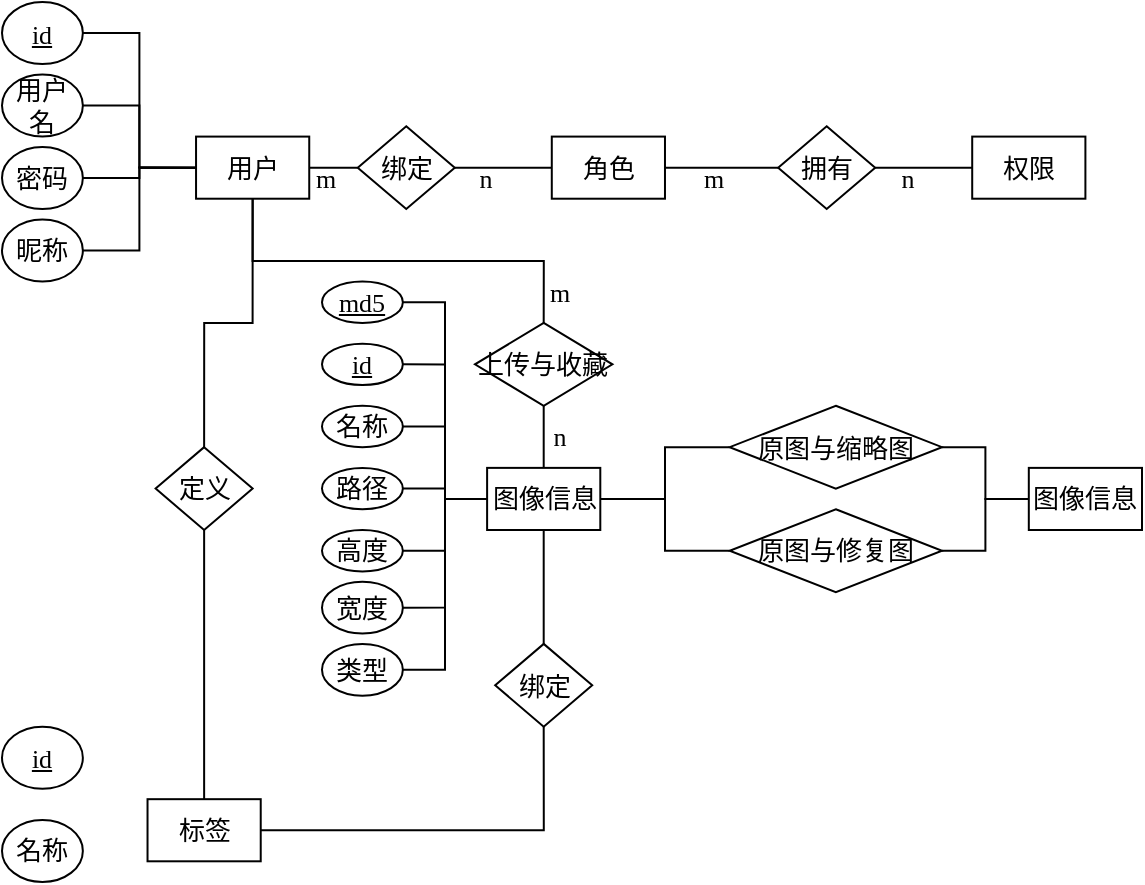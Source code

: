 <mxfile version="21.2.9" type="github">
  <diagram id="R2lEEEUBdFMjLlhIrx00" name="Page-1">
    <mxGraphModel dx="989" dy="556" grid="1" gridSize="10" guides="1" tooltips="1" connect="1" arrows="1" fold="1" page="1" pageScale="1" pageWidth="583" pageHeight="827" math="0" shadow="0" extFonts="Permanent Marker^https://fonts.googleapis.com/css?family=Permanent+Marker">
      <root>
        <mxCell id="0" />
        <mxCell id="1" parent="0" />
        <mxCell id="5dkXH1X9vFJUfWhf-pJQ-1" value="角色" style="rounded=0;whiteSpace=wrap;html=1;fontFamily=宋体;fontSize=13;" vertex="1" parent="1">
          <mxGeometry x="274.894" y="67.294" width="56.596" height="31.059" as="geometry" />
        </mxCell>
        <mxCell id="5dkXH1X9vFJUfWhf-pJQ-2" value="用户" style="rounded=0;whiteSpace=wrap;html=1;fontFamily=宋体;fontSize=13;" vertex="1" parent="1">
          <mxGeometry x="97.026" y="67.294" width="56.596" height="31.059" as="geometry" />
        </mxCell>
        <mxCell id="5dkXH1X9vFJUfWhf-pJQ-3" value="权限" style="rounded=0;whiteSpace=wrap;html=1;fontFamily=宋体;fontSize=13;" vertex="1" parent="1">
          <mxGeometry x="485.106" y="67.294" width="56.596" height="31.059" as="geometry" />
        </mxCell>
        <mxCell id="5dkXH1X9vFJUfWhf-pJQ-5" value="图像信息" style="rounded=0;whiteSpace=wrap;html=1;fontFamily=宋体;fontSize=13;" vertex="1" parent="1">
          <mxGeometry x="242.553" y="232.941" width="56.596" height="31.059" as="geometry" />
        </mxCell>
        <mxCell id="5dkXH1X9vFJUfWhf-pJQ-11" style="edgeStyle=orthogonalEdgeStyle;shape=connector;rounded=0;orthogonalLoop=1;jettySize=auto;html=1;exitX=0;exitY=0.5;exitDx=0;exitDy=0;entryX=1;entryY=0.5;entryDx=0;entryDy=0;labelBackgroundColor=default;strokeColor=default;fontFamily=宋体;fontSize=13;fontColor=default;endArrow=none;endFill=0;" edge="1" parent="1" source="5dkXH1X9vFJUfWhf-pJQ-6" target="5dkXH1X9vFJUfWhf-pJQ-2">
          <mxGeometry relative="1" as="geometry" />
        </mxCell>
        <mxCell id="5dkXH1X9vFJUfWhf-pJQ-6" value="绑定" style="rhombus;whiteSpace=wrap;html=1;fontFamily=宋体;fontSize=13;" vertex="1" parent="1">
          <mxGeometry x="177.872" y="62.118" width="48.511" height="41.412" as="geometry" />
        </mxCell>
        <mxCell id="5dkXH1X9vFJUfWhf-pJQ-10" style="edgeStyle=orthogonalEdgeStyle;shape=connector;rounded=0;orthogonalLoop=1;jettySize=auto;html=1;exitX=0;exitY=0.5;exitDx=0;exitDy=0;entryX=1;entryY=0.5;entryDx=0;entryDy=0;labelBackgroundColor=default;strokeColor=default;fontFamily=宋体;fontSize=13;fontColor=default;endArrow=none;endFill=0;" edge="1" parent="1" source="5dkXH1X9vFJUfWhf-pJQ-1" target="5dkXH1X9vFJUfWhf-pJQ-6">
          <mxGeometry relative="1" as="geometry" />
        </mxCell>
        <mxCell id="5dkXH1X9vFJUfWhf-pJQ-9" style="edgeStyle=orthogonalEdgeStyle;shape=connector;rounded=0;orthogonalLoop=1;jettySize=auto;html=1;exitX=0.5;exitY=1;exitDx=0;exitDy=0;entryX=0.5;entryY=0;entryDx=0;entryDy=0;labelBackgroundColor=default;strokeColor=default;fontFamily=宋体;fontSize=13;fontColor=default;endArrow=none;endFill=0;" edge="1" parent="1" source="5dkXH1X9vFJUfWhf-pJQ-7" target="5dkXH1X9vFJUfWhf-pJQ-5">
          <mxGeometry relative="1" as="geometry" />
        </mxCell>
        <mxCell id="5dkXH1X9vFJUfWhf-pJQ-7" value="上传与收藏" style="rhombus;whiteSpace=wrap;html=1;fontFamily=宋体;fontSize=13;" vertex="1" parent="1">
          <mxGeometry x="236.489" y="160.471" width="68.723" height="41.412" as="geometry" />
        </mxCell>
        <mxCell id="5dkXH1X9vFJUfWhf-pJQ-67" style="edgeStyle=orthogonalEdgeStyle;shape=connector;rounded=0;orthogonalLoop=1;jettySize=auto;html=1;exitX=0.5;exitY=1;exitDx=0;exitDy=0;entryX=0.5;entryY=0;entryDx=0;entryDy=0;labelBackgroundColor=default;strokeColor=default;fontFamily=宋体;fontSize=13;fontColor=default;endArrow=none;endFill=0;" edge="1" parent="1" source="5dkXH1X9vFJUfWhf-pJQ-2" target="5dkXH1X9vFJUfWhf-pJQ-7">
          <mxGeometry relative="1" as="geometry" />
        </mxCell>
        <mxCell id="5dkXH1X9vFJUfWhf-pJQ-14" style="edgeStyle=orthogonalEdgeStyle;shape=connector;rounded=0;orthogonalLoop=1;jettySize=auto;html=1;exitX=0;exitY=0.5;exitDx=0;exitDy=0;entryX=1;entryY=0.5;entryDx=0;entryDy=0;labelBackgroundColor=default;strokeColor=default;fontFamily=宋体;fontSize=13;fontColor=default;endArrow=none;endFill=0;" edge="1" parent="1" source="5dkXH1X9vFJUfWhf-pJQ-12" target="5dkXH1X9vFJUfWhf-pJQ-1">
          <mxGeometry relative="1" as="geometry" />
        </mxCell>
        <mxCell id="5dkXH1X9vFJUfWhf-pJQ-12" value="拥有" style="rhombus;whiteSpace=wrap;html=1;fontFamily=宋体;fontSize=13;" vertex="1" parent="1">
          <mxGeometry x="388.085" y="62.118" width="48.511" height="41.412" as="geometry" />
        </mxCell>
        <mxCell id="5dkXH1X9vFJUfWhf-pJQ-13" style="edgeStyle=orthogonalEdgeStyle;shape=connector;rounded=0;orthogonalLoop=1;jettySize=auto;html=1;exitX=0;exitY=0.5;exitDx=0;exitDy=0;entryX=1;entryY=0.5;entryDx=0;entryDy=0;labelBackgroundColor=default;strokeColor=default;fontFamily=宋体;fontSize=13;fontColor=default;endArrow=none;endFill=0;" edge="1" parent="1" source="5dkXH1X9vFJUfWhf-pJQ-3" target="5dkXH1X9vFJUfWhf-pJQ-12">
          <mxGeometry relative="1" as="geometry" />
        </mxCell>
        <mxCell id="5dkXH1X9vFJUfWhf-pJQ-15" value="m" style="text;html=1;strokeColor=none;fillColor=none;align=center;verticalAlign=middle;whiteSpace=wrap;rounded=0;fontSize=13;fontFamily=宋体;fontColor=default;" vertex="1" parent="1">
          <mxGeometry x="270.851" y="139.765" width="16.17" height="10.353" as="geometry" />
        </mxCell>
        <mxCell id="5dkXH1X9vFJUfWhf-pJQ-16" value="n" style="text;html=1;strokeColor=none;fillColor=none;align=center;verticalAlign=middle;whiteSpace=wrap;rounded=0;fontSize=13;fontFamily=宋体;fontColor=default;" vertex="1" parent="1">
          <mxGeometry x="270.851" y="212.235" width="16.17" height="10.353" as="geometry" />
        </mxCell>
        <mxCell id="5dkXH1X9vFJUfWhf-pJQ-19" value="标签" style="rounded=0;whiteSpace=wrap;html=1;fontFamily=宋体;fontSize=13;" vertex="1" parent="1">
          <mxGeometry x="72.766" y="398.588" width="56.596" height="31.059" as="geometry" />
        </mxCell>
        <mxCell id="5dkXH1X9vFJUfWhf-pJQ-71" style="edgeStyle=orthogonalEdgeStyle;shape=connector;rounded=0;orthogonalLoop=1;jettySize=auto;html=1;exitX=0.5;exitY=1;exitDx=0;exitDy=0;entryX=1;entryY=0.5;entryDx=0;entryDy=0;labelBackgroundColor=default;strokeColor=default;fontFamily=宋体;fontSize=13;fontColor=default;endArrow=none;endFill=0;" edge="1" parent="1" source="5dkXH1X9vFJUfWhf-pJQ-20" target="5dkXH1X9vFJUfWhf-pJQ-19">
          <mxGeometry relative="1" as="geometry" />
        </mxCell>
        <mxCell id="5dkXH1X9vFJUfWhf-pJQ-20" value="绑定" style="rhombus;whiteSpace=wrap;html=1;fontFamily=宋体;fontSize=13;" vertex="1" parent="1">
          <mxGeometry x="246.596" y="320.941" width="48.511" height="41.412" as="geometry" />
        </mxCell>
        <mxCell id="5dkXH1X9vFJUfWhf-pJQ-70" style="edgeStyle=orthogonalEdgeStyle;shape=connector;rounded=0;orthogonalLoop=1;jettySize=auto;html=1;exitX=0.5;exitY=1;exitDx=0;exitDy=0;entryX=0.5;entryY=0;entryDx=0;entryDy=0;labelBackgroundColor=default;strokeColor=default;fontFamily=宋体;fontSize=13;fontColor=default;endArrow=none;endFill=0;" edge="1" parent="1" source="5dkXH1X9vFJUfWhf-pJQ-5" target="5dkXH1X9vFJUfWhf-pJQ-20">
          <mxGeometry relative="1" as="geometry" />
        </mxCell>
        <mxCell id="5dkXH1X9vFJUfWhf-pJQ-24" value="图像信息" style="rounded=0;whiteSpace=wrap;html=1;fontFamily=宋体;fontSize=13;" vertex="1" parent="1">
          <mxGeometry x="513.404" y="232.941" width="56.596" height="31.059" as="geometry" />
        </mxCell>
        <mxCell id="5dkXH1X9vFJUfWhf-pJQ-35" style="edgeStyle=orthogonalEdgeStyle;shape=connector;rounded=0;orthogonalLoop=1;jettySize=auto;html=1;exitX=0;exitY=0.5;exitDx=0;exitDy=0;entryX=1;entryY=0.5;entryDx=0;entryDy=0;labelBackgroundColor=default;strokeColor=default;fontFamily=宋体;fontSize=13;fontColor=default;endArrow=none;endFill=0;" edge="1" parent="1" source="5dkXH1X9vFJUfWhf-pJQ-25" target="5dkXH1X9vFJUfWhf-pJQ-5">
          <mxGeometry relative="1" as="geometry" />
        </mxCell>
        <mxCell id="5dkXH1X9vFJUfWhf-pJQ-38" style="edgeStyle=orthogonalEdgeStyle;shape=connector;rounded=0;orthogonalLoop=1;jettySize=auto;html=1;exitX=1;exitY=0.5;exitDx=0;exitDy=0;entryX=0;entryY=0.5;entryDx=0;entryDy=0;labelBackgroundColor=default;strokeColor=default;fontFamily=宋体;fontSize=13;fontColor=default;endArrow=none;endFill=0;" edge="1" parent="1" source="5dkXH1X9vFJUfWhf-pJQ-25" target="5dkXH1X9vFJUfWhf-pJQ-24">
          <mxGeometry relative="1" as="geometry" />
        </mxCell>
        <mxCell id="5dkXH1X9vFJUfWhf-pJQ-25" value="原图与缩略图" style="rhombus;whiteSpace=wrap;html=1;fontFamily=宋体;fontSize=13;" vertex="1" parent="1">
          <mxGeometry x="363.83" y="201.88" width="106.17" height="41.41" as="geometry" />
        </mxCell>
        <mxCell id="5dkXH1X9vFJUfWhf-pJQ-37" style="edgeStyle=orthogonalEdgeStyle;shape=connector;rounded=0;orthogonalLoop=1;jettySize=auto;html=1;exitX=1;exitY=0.5;exitDx=0;exitDy=0;entryX=0;entryY=0.5;entryDx=0;entryDy=0;labelBackgroundColor=default;strokeColor=default;fontFamily=宋体;fontSize=13;fontColor=default;endArrow=none;endFill=0;" edge="1" parent="1" source="5dkXH1X9vFJUfWhf-pJQ-26" target="5dkXH1X9vFJUfWhf-pJQ-24">
          <mxGeometry relative="1" as="geometry" />
        </mxCell>
        <mxCell id="5dkXH1X9vFJUfWhf-pJQ-26" value="原图与修复图" style="rhombus;whiteSpace=wrap;html=1;fontFamily=宋体;fontSize=13;" vertex="1" parent="1">
          <mxGeometry x="363.83" y="253.65" width="106.17" height="41.41" as="geometry" />
        </mxCell>
        <mxCell id="5dkXH1X9vFJUfWhf-pJQ-36" style="edgeStyle=orthogonalEdgeStyle;shape=connector;rounded=0;orthogonalLoop=1;jettySize=auto;html=1;exitX=1;exitY=0.5;exitDx=0;exitDy=0;entryX=0;entryY=0.5;entryDx=0;entryDy=0;labelBackgroundColor=default;strokeColor=default;fontFamily=宋体;fontSize=13;fontColor=default;endArrow=none;endFill=0;" edge="1" parent="1" source="5dkXH1X9vFJUfWhf-pJQ-5" target="5dkXH1X9vFJUfWhf-pJQ-26">
          <mxGeometry relative="1" as="geometry" />
        </mxCell>
        <mxCell id="5dkXH1X9vFJUfWhf-pJQ-44" style="edgeStyle=orthogonalEdgeStyle;shape=connector;rounded=0;orthogonalLoop=1;jettySize=auto;html=1;exitX=1;exitY=0.5;exitDx=0;exitDy=0;entryX=0;entryY=0.5;entryDx=0;entryDy=0;labelBackgroundColor=default;strokeColor=default;fontFamily=宋体;fontSize=13;fontColor=default;endArrow=none;endFill=0;" edge="1" parent="1" source="5dkXH1X9vFJUfWhf-pJQ-40" target="5dkXH1X9vFJUfWhf-pJQ-2">
          <mxGeometry relative="1" as="geometry" />
        </mxCell>
        <mxCell id="5dkXH1X9vFJUfWhf-pJQ-40" value="&lt;u style=&quot;font-size: 13px;&quot;&gt;id&lt;/u&gt;" style="ellipse;whiteSpace=wrap;html=1;fontFamily=Times New Roman;fontSize=13;fontColor=default;" vertex="1" parent="1">
          <mxGeometry width="40.426" height="31.059" as="geometry" />
        </mxCell>
        <mxCell id="5dkXH1X9vFJUfWhf-pJQ-45" style="edgeStyle=orthogonalEdgeStyle;shape=connector;rounded=0;orthogonalLoop=1;jettySize=auto;html=1;exitX=1;exitY=0.5;exitDx=0;exitDy=0;entryX=0;entryY=0.5;entryDx=0;entryDy=0;labelBackgroundColor=default;strokeColor=default;fontFamily=宋体;fontSize=13;fontColor=default;endArrow=none;endFill=0;" edge="1" parent="1" source="5dkXH1X9vFJUfWhf-pJQ-41" target="5dkXH1X9vFJUfWhf-pJQ-2">
          <mxGeometry relative="1" as="geometry" />
        </mxCell>
        <mxCell id="5dkXH1X9vFJUfWhf-pJQ-41" value="用户名" style="ellipse;whiteSpace=wrap;html=1;fontFamily=宋体;fontSize=13;fontColor=default;" vertex="1" parent="1">
          <mxGeometry y="36.235" width="40.426" height="31.059" as="geometry" />
        </mxCell>
        <mxCell id="5dkXH1X9vFJUfWhf-pJQ-46" style="edgeStyle=orthogonalEdgeStyle;shape=connector;rounded=0;orthogonalLoop=1;jettySize=auto;html=1;exitX=1;exitY=0.5;exitDx=0;exitDy=0;entryX=0;entryY=0.5;entryDx=0;entryDy=0;labelBackgroundColor=default;strokeColor=default;fontFamily=宋体;fontSize=13;fontColor=default;endArrow=none;endFill=0;" edge="1" parent="1" source="5dkXH1X9vFJUfWhf-pJQ-42" target="5dkXH1X9vFJUfWhf-pJQ-2">
          <mxGeometry relative="1" as="geometry" />
        </mxCell>
        <mxCell id="5dkXH1X9vFJUfWhf-pJQ-42" value="密码" style="ellipse;whiteSpace=wrap;html=1;fontFamily=宋体;fontSize=13;fontColor=default;" vertex="1" parent="1">
          <mxGeometry y="72.471" width="40.426" height="31.059" as="geometry" />
        </mxCell>
        <mxCell id="5dkXH1X9vFJUfWhf-pJQ-47" style="edgeStyle=orthogonalEdgeStyle;shape=connector;rounded=0;orthogonalLoop=1;jettySize=auto;html=1;exitX=1;exitY=0.5;exitDx=0;exitDy=0;entryX=0;entryY=0.5;entryDx=0;entryDy=0;labelBackgroundColor=default;strokeColor=default;fontFamily=宋体;fontSize=13;fontColor=default;endArrow=none;endFill=0;" edge="1" parent="1" source="5dkXH1X9vFJUfWhf-pJQ-43" target="5dkXH1X9vFJUfWhf-pJQ-2">
          <mxGeometry relative="1" as="geometry" />
        </mxCell>
        <mxCell id="5dkXH1X9vFJUfWhf-pJQ-43" value="昵称" style="ellipse;whiteSpace=wrap;html=1;fontFamily=宋体;fontSize=13;fontColor=default;" vertex="1" parent="1">
          <mxGeometry y="108.706" width="40.426" height="31.059" as="geometry" />
        </mxCell>
        <mxCell id="5dkXH1X9vFJUfWhf-pJQ-48" value="m" style="text;html=1;strokeColor=none;fillColor=none;align=center;verticalAlign=middle;whiteSpace=wrap;rounded=0;fontSize=13;fontFamily=宋体;fontColor=default;" vertex="1" parent="1">
          <mxGeometry x="153.617" y="82.824" width="16.17" height="10.353" as="geometry" />
        </mxCell>
        <mxCell id="5dkXH1X9vFJUfWhf-pJQ-49" value="n" style="text;html=1;strokeColor=none;fillColor=none;align=center;verticalAlign=middle;whiteSpace=wrap;rounded=0;fontSize=13;fontFamily=宋体;fontColor=default;" vertex="1" parent="1">
          <mxGeometry x="234.468" y="82.824" width="16.17" height="10.353" as="geometry" />
        </mxCell>
        <mxCell id="5dkXH1X9vFJUfWhf-pJQ-50" value="m" style="text;html=1;strokeColor=none;fillColor=none;align=center;verticalAlign=middle;whiteSpace=wrap;rounded=0;fontSize=13;fontFamily=宋体;fontColor=default;" vertex="1" parent="1">
          <mxGeometry x="347.66" y="82.824" width="16.17" height="10.353" as="geometry" />
        </mxCell>
        <mxCell id="5dkXH1X9vFJUfWhf-pJQ-51" value="n" style="text;html=1;strokeColor=none;fillColor=none;align=center;verticalAlign=middle;whiteSpace=wrap;rounded=0;fontSize=13;fontFamily=宋体;fontColor=default;" vertex="1" parent="1">
          <mxGeometry x="444.681" y="82.824" width="16.17" height="10.353" as="geometry" />
        </mxCell>
        <mxCell id="5dkXH1X9vFJUfWhf-pJQ-54" style="edgeStyle=orthogonalEdgeStyle;shape=connector;rounded=0;orthogonalLoop=1;jettySize=auto;html=1;exitX=1;exitY=0.5;exitDx=0;exitDy=0;entryX=0;entryY=0.5;entryDx=0;entryDy=0;labelBackgroundColor=default;strokeColor=default;fontFamily=宋体;fontSize=13;fontColor=default;endArrow=none;endFill=0;" edge="1" parent="1" source="5dkXH1X9vFJUfWhf-pJQ-52" target="5dkXH1X9vFJUfWhf-pJQ-5">
          <mxGeometry relative="1" as="geometry" />
        </mxCell>
        <mxCell id="5dkXH1X9vFJUfWhf-pJQ-52" value="&lt;u style=&quot;font-size: 13px;&quot;&gt;id&lt;/u&gt;" style="ellipse;whiteSpace=wrap;html=1;fontFamily=宋体;fontSize=13;fontColor=default;" vertex="1" parent="1">
          <mxGeometry x="159.997" y="170.824" width="40.426" height="20.706" as="geometry" />
        </mxCell>
        <mxCell id="5dkXH1X9vFJUfWhf-pJQ-55" style="edgeStyle=orthogonalEdgeStyle;shape=connector;rounded=0;orthogonalLoop=1;jettySize=auto;html=1;exitX=1;exitY=0.5;exitDx=0;exitDy=0;entryX=0;entryY=0.5;entryDx=0;entryDy=0;labelBackgroundColor=default;strokeColor=default;fontFamily=宋体;fontSize=13;fontColor=default;endArrow=none;endFill=0;" edge="1" parent="1" source="5dkXH1X9vFJUfWhf-pJQ-53" target="5dkXH1X9vFJUfWhf-pJQ-5">
          <mxGeometry relative="1" as="geometry" />
        </mxCell>
        <mxCell id="5dkXH1X9vFJUfWhf-pJQ-53" value="名称" style="ellipse;whiteSpace=wrap;html=1;fontFamily=宋体;fontSize=13;fontColor=default;" vertex="1" parent="1">
          <mxGeometry x="159.997" y="201.882" width="40.426" height="20.706" as="geometry" />
        </mxCell>
        <mxCell id="5dkXH1X9vFJUfWhf-pJQ-59" style="edgeStyle=orthogonalEdgeStyle;shape=connector;rounded=0;orthogonalLoop=1;jettySize=auto;html=1;exitX=1;exitY=0.5;exitDx=0;exitDy=0;entryX=0;entryY=0.5;entryDx=0;entryDy=0;labelBackgroundColor=default;strokeColor=default;fontFamily=宋体;fontSize=13;fontColor=default;endArrow=none;endFill=0;" edge="1" parent="1" source="5dkXH1X9vFJUfWhf-pJQ-56" target="5dkXH1X9vFJUfWhf-pJQ-5">
          <mxGeometry relative="1" as="geometry" />
        </mxCell>
        <mxCell id="5dkXH1X9vFJUfWhf-pJQ-56" value="路径" style="ellipse;whiteSpace=wrap;html=1;fontFamily=宋体;fontSize=13;fontColor=default;" vertex="1" parent="1">
          <mxGeometry x="159.997" y="232.941" width="40.426" height="20.706" as="geometry" />
        </mxCell>
        <mxCell id="5dkXH1X9vFJUfWhf-pJQ-60" style="edgeStyle=orthogonalEdgeStyle;shape=connector;rounded=0;orthogonalLoop=1;jettySize=auto;html=1;exitX=1;exitY=0.5;exitDx=0;exitDy=0;entryX=0;entryY=0.5;entryDx=0;entryDy=0;labelBackgroundColor=default;strokeColor=default;fontFamily=宋体;fontSize=13;fontColor=default;endArrow=none;endFill=0;" edge="1" parent="1" source="5dkXH1X9vFJUfWhf-pJQ-57" target="5dkXH1X9vFJUfWhf-pJQ-5">
          <mxGeometry relative="1" as="geometry" />
        </mxCell>
        <mxCell id="5dkXH1X9vFJUfWhf-pJQ-57" value="高度" style="ellipse;whiteSpace=wrap;html=1;fontFamily=宋体;fontSize=13;fontColor=default;" vertex="1" parent="1">
          <mxGeometry x="159.997" y="264" width="40.426" height="20.706" as="geometry" />
        </mxCell>
        <mxCell id="5dkXH1X9vFJUfWhf-pJQ-61" style="edgeStyle=orthogonalEdgeStyle;shape=connector;rounded=0;orthogonalLoop=1;jettySize=auto;html=1;exitX=1;exitY=0.5;exitDx=0;exitDy=0;entryX=0;entryY=0.5;entryDx=0;entryDy=0;labelBackgroundColor=default;strokeColor=default;fontFamily=宋体;fontSize=13;fontColor=default;endArrow=none;endFill=0;" edge="1" parent="1" source="5dkXH1X9vFJUfWhf-pJQ-58" target="5dkXH1X9vFJUfWhf-pJQ-5">
          <mxGeometry relative="1" as="geometry" />
        </mxCell>
        <mxCell id="5dkXH1X9vFJUfWhf-pJQ-58" value="宽度" style="ellipse;whiteSpace=wrap;html=1;fontFamily=宋体;fontSize=13;fontColor=default;" vertex="1" parent="1">
          <mxGeometry x="159.997" y="289.882" width="40.426" height="25.882" as="geometry" />
        </mxCell>
        <mxCell id="5dkXH1X9vFJUfWhf-pJQ-63" style="edgeStyle=orthogonalEdgeStyle;shape=connector;rounded=0;orthogonalLoop=1;jettySize=auto;html=1;exitX=1;exitY=0.5;exitDx=0;exitDy=0;entryX=0;entryY=0.5;entryDx=0;entryDy=0;labelBackgroundColor=default;strokeColor=default;fontFamily=宋体;fontSize=13;fontColor=default;endArrow=none;endFill=0;" edge="1" parent="1" source="5dkXH1X9vFJUfWhf-pJQ-62" target="5dkXH1X9vFJUfWhf-pJQ-5">
          <mxGeometry relative="1" as="geometry" />
        </mxCell>
        <mxCell id="5dkXH1X9vFJUfWhf-pJQ-62" value="类型" style="ellipse;whiteSpace=wrap;html=1;fontFamily=宋体;fontSize=13;fontColor=default;" vertex="1" parent="1">
          <mxGeometry x="159.997" y="320.941" width="40.426" height="25.882" as="geometry" />
        </mxCell>
        <mxCell id="5dkXH1X9vFJUfWhf-pJQ-65" style="edgeStyle=orthogonalEdgeStyle;shape=connector;rounded=0;orthogonalLoop=1;jettySize=auto;html=1;exitX=1;exitY=0.5;exitDx=0;exitDy=0;entryX=0;entryY=0.5;entryDx=0;entryDy=0;labelBackgroundColor=default;strokeColor=default;fontFamily=宋体;fontSize=13;fontColor=default;endArrow=none;endFill=0;" edge="1" parent="1" source="5dkXH1X9vFJUfWhf-pJQ-64" target="5dkXH1X9vFJUfWhf-pJQ-5">
          <mxGeometry relative="1" as="geometry" />
        </mxCell>
        <mxCell id="5dkXH1X9vFJUfWhf-pJQ-64" value="&lt;u style=&quot;font-size: 13px;&quot;&gt;md5&lt;/u&gt;" style="ellipse;whiteSpace=wrap;html=1;fontFamily=宋体;fontSize=13;fontColor=default;" vertex="1" parent="1">
          <mxGeometry x="159.997" y="139.765" width="40.426" height="20.706" as="geometry" />
        </mxCell>
        <mxCell id="5dkXH1X9vFJUfWhf-pJQ-74" style="edgeStyle=orthogonalEdgeStyle;shape=connector;rounded=0;orthogonalLoop=1;jettySize=auto;html=1;exitX=0.5;exitY=0;exitDx=0;exitDy=0;entryX=0.5;entryY=1;entryDx=0;entryDy=0;labelBackgroundColor=default;strokeColor=default;fontFamily=宋体;fontSize=13;fontColor=default;endArrow=none;endFill=0;" edge="1" parent="1" source="5dkXH1X9vFJUfWhf-pJQ-72" target="5dkXH1X9vFJUfWhf-pJQ-2">
          <mxGeometry relative="1" as="geometry" />
        </mxCell>
        <mxCell id="5dkXH1X9vFJUfWhf-pJQ-72" value="定义" style="rhombus;whiteSpace=wrap;html=1;fontFamily=宋体;fontSize=13;" vertex="1" parent="1">
          <mxGeometry x="76.809" y="222.588" width="48.511" height="41.412" as="geometry" />
        </mxCell>
        <mxCell id="5dkXH1X9vFJUfWhf-pJQ-73" style="edgeStyle=orthogonalEdgeStyle;shape=connector;rounded=0;orthogonalLoop=1;jettySize=auto;html=1;exitX=0.5;exitY=0;exitDx=0;exitDy=0;entryX=0.5;entryY=1;entryDx=0;entryDy=0;labelBackgroundColor=default;strokeColor=default;fontFamily=宋体;fontSize=13;fontColor=default;endArrow=none;endFill=0;" edge="1" parent="1" source="5dkXH1X9vFJUfWhf-pJQ-19" target="5dkXH1X9vFJUfWhf-pJQ-72">
          <mxGeometry relative="1" as="geometry" />
        </mxCell>
        <mxCell id="5dkXH1X9vFJUfWhf-pJQ-75" value="名称" style="ellipse;whiteSpace=wrap;html=1;fontFamily=宋体;fontSize=13;fontColor=default;" vertex="1" parent="1">
          <mxGeometry y="408.941" width="40.426" height="31.059" as="geometry" />
        </mxCell>
        <mxCell id="5dkXH1X9vFJUfWhf-pJQ-76" value="&lt;u style=&quot;font-size: 13px;&quot;&gt;id&lt;/u&gt;" style="ellipse;whiteSpace=wrap;html=1;fontFamily=Times New Roman;fontSize=13;fontColor=default;" vertex="1" parent="1">
          <mxGeometry y="362.353" width="40.426" height="31.059" as="geometry" />
        </mxCell>
      </root>
    </mxGraphModel>
  </diagram>
</mxfile>
